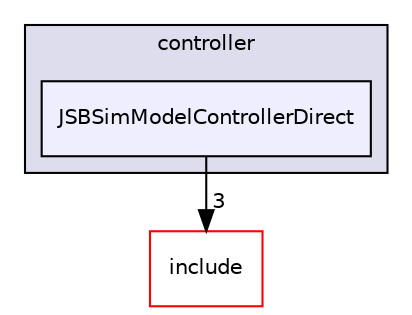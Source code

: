 digraph "/root/scrimmage/scrimmage/src/plugins/controller/JSBSimModelControllerDirect" {
  compound=true
  node [ fontsize="10", fontname="Helvetica"];
  edge [ labelfontsize="10", labelfontname="Helvetica"];
  subgraph clusterdir_c915aa27e6120cf8f6d19a96e78171a2 {
    graph [ bgcolor="#ddddee", pencolor="black", label="controller" fontname="Helvetica", fontsize="10", URL="dir_c915aa27e6120cf8f6d19a96e78171a2.html"]
  dir_636a4c48df92a1cf3be2d15f6fcd7121 [shape=box, label="JSBSimModelControllerDirect", style="filled", fillcolor="#eeeeff", pencolor="black", URL="dir_636a4c48df92a1cf3be2d15f6fcd7121.html"];
  }
  dir_d44c64559bbebec7f509842c48db8b23 [shape=box label="include" fillcolor="white" style="filled" color="red" URL="dir_d44c64559bbebec7f509842c48db8b23.html"];
  dir_636a4c48df92a1cf3be2d15f6fcd7121->dir_d44c64559bbebec7f509842c48db8b23 [headlabel="3", labeldistance=1.5 headhref="dir_000205_000004.html"];
}
